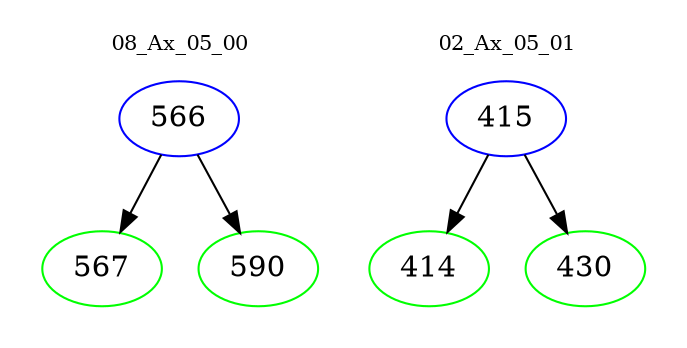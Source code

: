 digraph{
subgraph cluster_0 {
color = white
label = "08_Ax_05_00";
fontsize=10;
T0_566 [label="566", color="blue"]
T0_566 -> T0_567 [color="black"]
T0_567 [label="567", color="green"]
T0_566 -> T0_590 [color="black"]
T0_590 [label="590", color="green"]
}
subgraph cluster_1 {
color = white
label = "02_Ax_05_01";
fontsize=10;
T1_415 [label="415", color="blue"]
T1_415 -> T1_414 [color="black"]
T1_414 [label="414", color="green"]
T1_415 -> T1_430 [color="black"]
T1_430 [label="430", color="green"]
}
}
